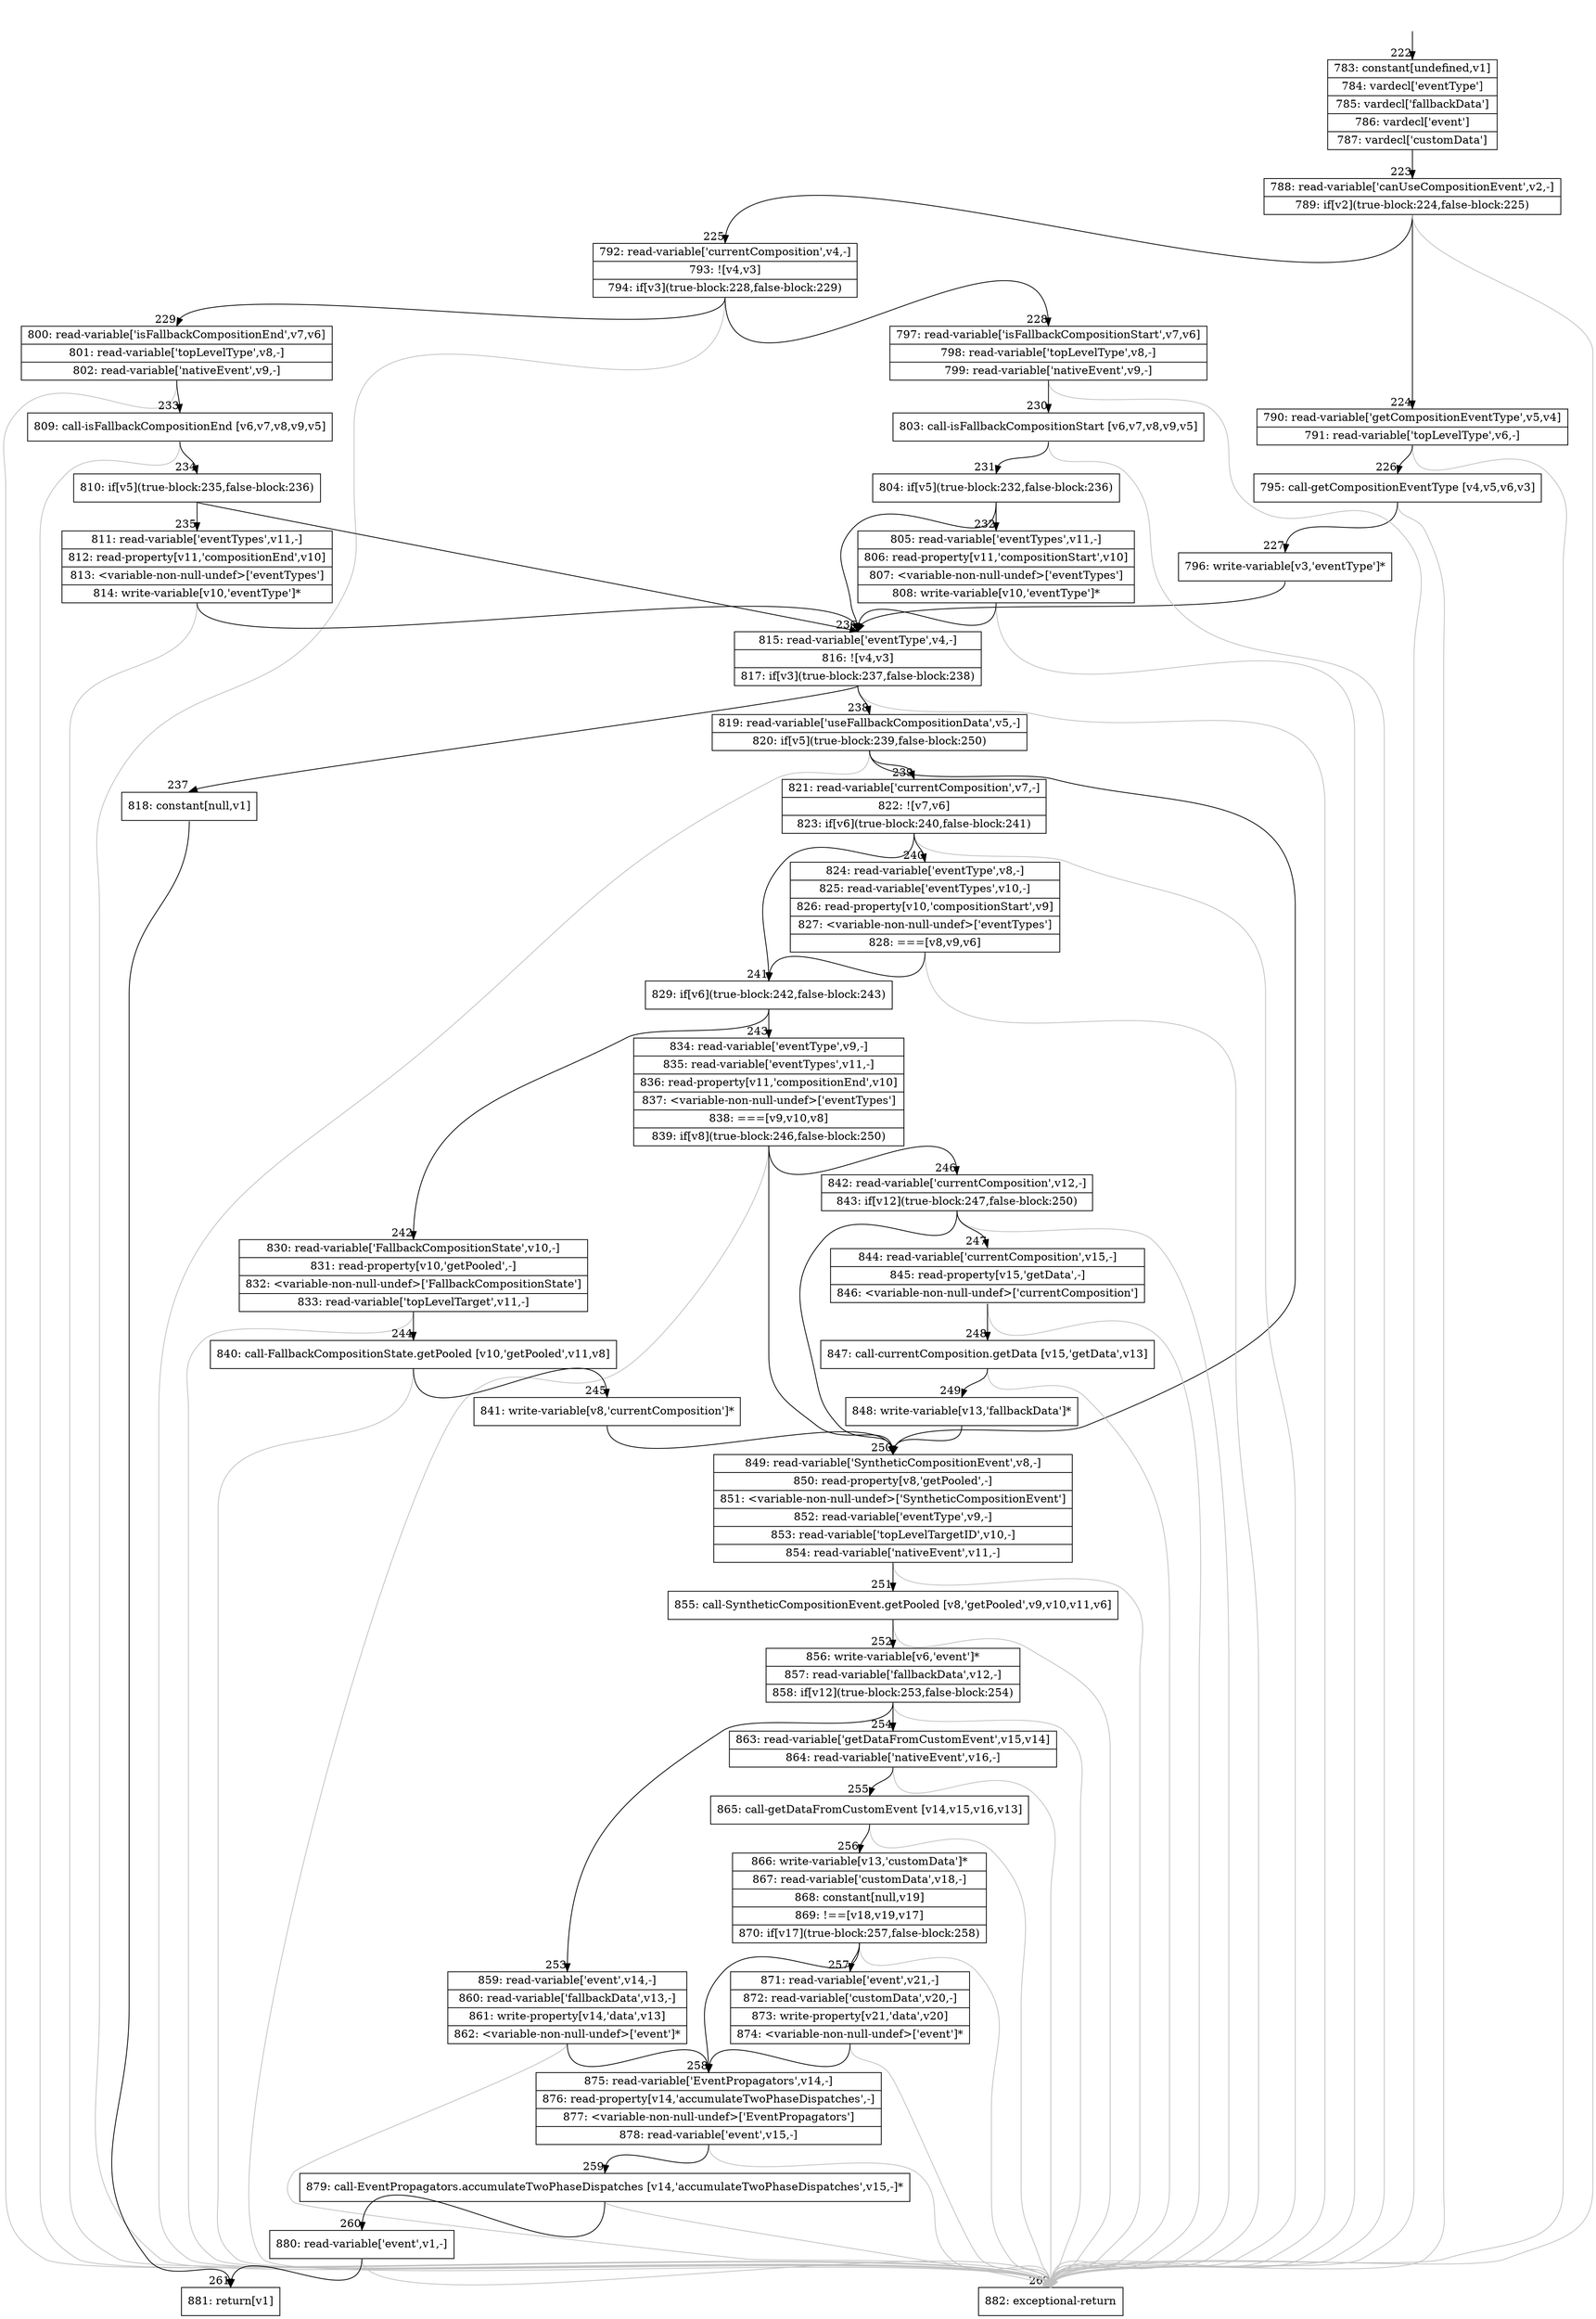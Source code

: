 digraph {
rankdir="TD"
BB_entry18[shape=none,label=""];
BB_entry18 -> BB222 [tailport=s, headport=n, headlabel="    222"]
BB222 [shape=record label="{783: constant[undefined,v1]|784: vardecl['eventType']|785: vardecl['fallbackData']|786: vardecl['event']|787: vardecl['customData']}" ] 
BB222 -> BB223 [tailport=s, headport=n, headlabel="      223"]
BB223 [shape=record label="{788: read-variable['canUseCompositionEvent',v2,-]|789: if[v2](true-block:224,false-block:225)}" ] 
BB223 -> BB224 [tailport=s, headport=n, headlabel="      224"]
BB223 -> BB225 [tailport=s, headport=n, headlabel="      225"]
BB223 -> BB262 [tailport=s, headport=n, color=gray, headlabel="      262"]
BB224 [shape=record label="{790: read-variable['getCompositionEventType',v5,v4]|791: read-variable['topLevelType',v6,-]}" ] 
BB224 -> BB226 [tailport=s, headport=n, headlabel="      226"]
BB224 -> BB262 [tailport=s, headport=n, color=gray]
BB225 [shape=record label="{792: read-variable['currentComposition',v4,-]|793: ![v4,v3]|794: if[v3](true-block:228,false-block:229)}" ] 
BB225 -> BB228 [tailport=s, headport=n, headlabel="      228"]
BB225 -> BB229 [tailport=s, headport=n, headlabel="      229"]
BB225 -> BB262 [tailport=s, headport=n, color=gray]
BB226 [shape=record label="{795: call-getCompositionEventType [v4,v5,v6,v3]}" ] 
BB226 -> BB227 [tailport=s, headport=n, headlabel="      227"]
BB226 -> BB262 [tailport=s, headport=n, color=gray]
BB227 [shape=record label="{796: write-variable[v3,'eventType']*}" ] 
BB227 -> BB236 [tailport=s, headport=n, headlabel="      236"]
BB228 [shape=record label="{797: read-variable['isFallbackCompositionStart',v7,v6]|798: read-variable['topLevelType',v8,-]|799: read-variable['nativeEvent',v9,-]}" ] 
BB228 -> BB230 [tailport=s, headport=n, headlabel="      230"]
BB228 -> BB262 [tailport=s, headport=n, color=gray]
BB229 [shape=record label="{800: read-variable['isFallbackCompositionEnd',v7,v6]|801: read-variable['topLevelType',v8,-]|802: read-variable['nativeEvent',v9,-]}" ] 
BB229 -> BB233 [tailport=s, headport=n, headlabel="      233"]
BB229 -> BB262 [tailport=s, headport=n, color=gray]
BB230 [shape=record label="{803: call-isFallbackCompositionStart [v6,v7,v8,v9,v5]}" ] 
BB230 -> BB231 [tailport=s, headport=n, headlabel="      231"]
BB230 -> BB262 [tailport=s, headport=n, color=gray]
BB231 [shape=record label="{804: if[v5](true-block:232,false-block:236)}" ] 
BB231 -> BB232 [tailport=s, headport=n, headlabel="      232"]
BB231 -> BB236 [tailport=s, headport=n]
BB232 [shape=record label="{805: read-variable['eventTypes',v11,-]|806: read-property[v11,'compositionStart',v10]|807: \<variable-non-null-undef\>['eventTypes']|808: write-variable[v10,'eventType']*}" ] 
BB232 -> BB236 [tailport=s, headport=n]
BB232 -> BB262 [tailport=s, headport=n, color=gray]
BB233 [shape=record label="{809: call-isFallbackCompositionEnd [v6,v7,v8,v9,v5]}" ] 
BB233 -> BB234 [tailport=s, headport=n, headlabel="      234"]
BB233 -> BB262 [tailport=s, headport=n, color=gray]
BB234 [shape=record label="{810: if[v5](true-block:235,false-block:236)}" ] 
BB234 -> BB235 [tailport=s, headport=n, headlabel="      235"]
BB234 -> BB236 [tailport=s, headport=n]
BB235 [shape=record label="{811: read-variable['eventTypes',v11,-]|812: read-property[v11,'compositionEnd',v10]|813: \<variable-non-null-undef\>['eventTypes']|814: write-variable[v10,'eventType']*}" ] 
BB235 -> BB236 [tailport=s, headport=n]
BB235 -> BB262 [tailport=s, headport=n, color=gray]
BB236 [shape=record label="{815: read-variable['eventType',v4,-]|816: ![v4,v3]|817: if[v3](true-block:237,false-block:238)}" ] 
BB236 -> BB237 [tailport=s, headport=n, headlabel="      237"]
BB236 -> BB238 [tailport=s, headport=n, headlabel="      238"]
BB236 -> BB262 [tailport=s, headport=n, color=gray]
BB237 [shape=record label="{818: constant[null,v1]}" ] 
BB237 -> BB261 [tailport=s, headport=n, headlabel="      261"]
BB238 [shape=record label="{819: read-variable['useFallbackCompositionData',v5,-]|820: if[v5](true-block:239,false-block:250)}" ] 
BB238 -> BB239 [tailport=s, headport=n, headlabel="      239"]
BB238 -> BB250 [tailport=s, headport=n, headlabel="      250"]
BB238 -> BB262 [tailport=s, headport=n, color=gray]
BB239 [shape=record label="{821: read-variable['currentComposition',v7,-]|822: ![v7,v6]|823: if[v6](true-block:240,false-block:241)}" ] 
BB239 -> BB241 [tailport=s, headport=n, headlabel="      241"]
BB239 -> BB240 [tailport=s, headport=n, headlabel="      240"]
BB239 -> BB262 [tailport=s, headport=n, color=gray]
BB240 [shape=record label="{824: read-variable['eventType',v8,-]|825: read-variable['eventTypes',v10,-]|826: read-property[v10,'compositionStart',v9]|827: \<variable-non-null-undef\>['eventTypes']|828: ===[v8,v9,v6]}" ] 
BB240 -> BB241 [tailport=s, headport=n]
BB240 -> BB262 [tailport=s, headport=n, color=gray]
BB241 [shape=record label="{829: if[v6](true-block:242,false-block:243)}" ] 
BB241 -> BB242 [tailport=s, headport=n, headlabel="      242"]
BB241 -> BB243 [tailport=s, headport=n, headlabel="      243"]
BB242 [shape=record label="{830: read-variable['FallbackCompositionState',v10,-]|831: read-property[v10,'getPooled',-]|832: \<variable-non-null-undef\>['FallbackCompositionState']|833: read-variable['topLevelTarget',v11,-]}" ] 
BB242 -> BB244 [tailport=s, headport=n, headlabel="      244"]
BB242 -> BB262 [tailport=s, headport=n, color=gray]
BB243 [shape=record label="{834: read-variable['eventType',v9,-]|835: read-variable['eventTypes',v11,-]|836: read-property[v11,'compositionEnd',v10]|837: \<variable-non-null-undef\>['eventTypes']|838: ===[v9,v10,v8]|839: if[v8](true-block:246,false-block:250)}" ] 
BB243 -> BB246 [tailport=s, headport=n, headlabel="      246"]
BB243 -> BB250 [tailport=s, headport=n]
BB243 -> BB262 [tailport=s, headport=n, color=gray]
BB244 [shape=record label="{840: call-FallbackCompositionState.getPooled [v10,'getPooled',v11,v8]}" ] 
BB244 -> BB245 [tailport=s, headport=n, headlabel="      245"]
BB244 -> BB262 [tailport=s, headport=n, color=gray]
BB245 [shape=record label="{841: write-variable[v8,'currentComposition']*}" ] 
BB245 -> BB250 [tailport=s, headport=n]
BB246 [shape=record label="{842: read-variable['currentComposition',v12,-]|843: if[v12](true-block:247,false-block:250)}" ] 
BB246 -> BB247 [tailport=s, headport=n, headlabel="      247"]
BB246 -> BB250 [tailport=s, headport=n]
BB246 -> BB262 [tailport=s, headport=n, color=gray]
BB247 [shape=record label="{844: read-variable['currentComposition',v15,-]|845: read-property[v15,'getData',-]|846: \<variable-non-null-undef\>['currentComposition']}" ] 
BB247 -> BB248 [tailport=s, headport=n, headlabel="      248"]
BB247 -> BB262 [tailport=s, headport=n, color=gray]
BB248 [shape=record label="{847: call-currentComposition.getData [v15,'getData',v13]}" ] 
BB248 -> BB249 [tailport=s, headport=n, headlabel="      249"]
BB248 -> BB262 [tailport=s, headport=n, color=gray]
BB249 [shape=record label="{848: write-variable[v13,'fallbackData']*}" ] 
BB249 -> BB250 [tailport=s, headport=n]
BB250 [shape=record label="{849: read-variable['SyntheticCompositionEvent',v8,-]|850: read-property[v8,'getPooled',-]|851: \<variable-non-null-undef\>['SyntheticCompositionEvent']|852: read-variable['eventType',v9,-]|853: read-variable['topLevelTargetID',v10,-]|854: read-variable['nativeEvent',v11,-]}" ] 
BB250 -> BB251 [tailport=s, headport=n, headlabel="      251"]
BB250 -> BB262 [tailport=s, headport=n, color=gray]
BB251 [shape=record label="{855: call-SyntheticCompositionEvent.getPooled [v8,'getPooled',v9,v10,v11,v6]}" ] 
BB251 -> BB252 [tailport=s, headport=n, headlabel="      252"]
BB251 -> BB262 [tailport=s, headport=n, color=gray]
BB252 [shape=record label="{856: write-variable[v6,'event']*|857: read-variable['fallbackData',v12,-]|858: if[v12](true-block:253,false-block:254)}" ] 
BB252 -> BB253 [tailport=s, headport=n, headlabel="      253"]
BB252 -> BB254 [tailport=s, headport=n, headlabel="      254"]
BB252 -> BB262 [tailport=s, headport=n, color=gray]
BB253 [shape=record label="{859: read-variable['event',v14,-]|860: read-variable['fallbackData',v13,-]|861: write-property[v14,'data',v13]|862: \<variable-non-null-undef\>['event']*}" ] 
BB253 -> BB258 [tailport=s, headport=n, headlabel="      258"]
BB253 -> BB262 [tailport=s, headport=n, color=gray]
BB254 [shape=record label="{863: read-variable['getDataFromCustomEvent',v15,v14]|864: read-variable['nativeEvent',v16,-]}" ] 
BB254 -> BB255 [tailport=s, headport=n, headlabel="      255"]
BB254 -> BB262 [tailport=s, headport=n, color=gray]
BB255 [shape=record label="{865: call-getDataFromCustomEvent [v14,v15,v16,v13]}" ] 
BB255 -> BB256 [tailport=s, headport=n, headlabel="      256"]
BB255 -> BB262 [tailport=s, headport=n, color=gray]
BB256 [shape=record label="{866: write-variable[v13,'customData']*|867: read-variable['customData',v18,-]|868: constant[null,v19]|869: !==[v18,v19,v17]|870: if[v17](true-block:257,false-block:258)}" ] 
BB256 -> BB257 [tailport=s, headport=n, headlabel="      257"]
BB256 -> BB258 [tailport=s, headport=n]
BB256 -> BB262 [tailport=s, headport=n, color=gray]
BB257 [shape=record label="{871: read-variable['event',v21,-]|872: read-variable['customData',v20,-]|873: write-property[v21,'data',v20]|874: \<variable-non-null-undef\>['event']*}" ] 
BB257 -> BB258 [tailport=s, headport=n]
BB257 -> BB262 [tailport=s, headport=n, color=gray]
BB258 [shape=record label="{875: read-variable['EventPropagators',v14,-]|876: read-property[v14,'accumulateTwoPhaseDispatches',-]|877: \<variable-non-null-undef\>['EventPropagators']|878: read-variable['event',v15,-]}" ] 
BB258 -> BB259 [tailport=s, headport=n, headlabel="      259"]
BB258 -> BB262 [tailport=s, headport=n, color=gray]
BB259 [shape=record label="{879: call-EventPropagators.accumulateTwoPhaseDispatches [v14,'accumulateTwoPhaseDispatches',v15,-]*}" ] 
BB259 -> BB260 [tailport=s, headport=n, headlabel="      260"]
BB259 -> BB262 [tailport=s, headport=n, color=gray]
BB260 [shape=record label="{880: read-variable['event',v1,-]}" ] 
BB260 -> BB261 [tailport=s, headport=n]
BB260 -> BB262 [tailport=s, headport=n, color=gray]
BB261 [shape=record label="{881: return[v1]}" ] 
BB262 [shape=record label="{882: exceptional-return}" ] 
//#$~ 469
}
